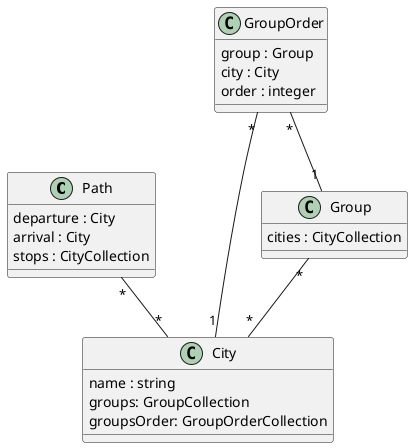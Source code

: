 @startuml
class Path {
    departure : City
    arrival : City
    stops : CityCollection
}
class City {
    name : string
    groups: GroupCollection
    groupsOrder: GroupOrderCollection
}
class Group {
    cities : CityCollection
}
class GroupOrder {
    group : Group
    city : City
    order : integer
}
Group "*" -- "*" City
Path "*" -- "*" City
GroupOrder "*" -- "1" Group
GroupOrder "*" -- "1" City
@enduml
